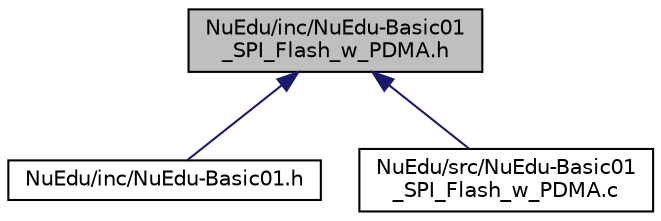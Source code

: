 digraph "NuEdu/inc/NuEdu-Basic01_SPI_Flash_w_PDMA.h"
{
 // LATEX_PDF_SIZE
  edge [fontname="Helvetica",fontsize="10",labelfontname="Helvetica",labelfontsize="10"];
  node [fontname="Helvetica",fontsize="10",shape=record];
  Node1 [label="NuEdu/inc/NuEdu-Basic01\l_SPI_Flash_w_PDMA.h",height=0.2,width=0.4,color="black", fillcolor="grey75", style="filled", fontcolor="black",tooltip="NuEdu-Basic01 SPI Flash with PDMA driver header file for NuEdu-SDK-Nano130."];
  Node1 -> Node2 [dir="back",color="midnightblue",fontsize="10",style="solid",fontname="Helvetica"];
  Node2 [label="NuEdu/inc/NuEdu-Basic01.h",height=0.2,width=0.4,color="black", fillcolor="white", style="filled",URL="$d9/dbf/_nu_edu-_basic01_8h.html",tooltip="NuEdu-Basic01 peripheral access layer header file for NuEdu-SDK-Nano130."];
  Node1 -> Node3 [dir="back",color="midnightblue",fontsize="10",style="solid",fontname="Helvetica"];
  Node3 [label="NuEdu/src/NuEdu-Basic01\l_SPI_Flash_w_PDMA.c",height=0.2,width=0.4,color="black", fillcolor="white", style="filled",URL="$db/d2c/_nu_edu-_basic01___s_p_i___flash__w___p_d_m_a_8c.html",tooltip="NuEdu-Basic01_SPI_Flash_w_PDMA driver source file for NuEdu-SDK-Nano130."];
}
